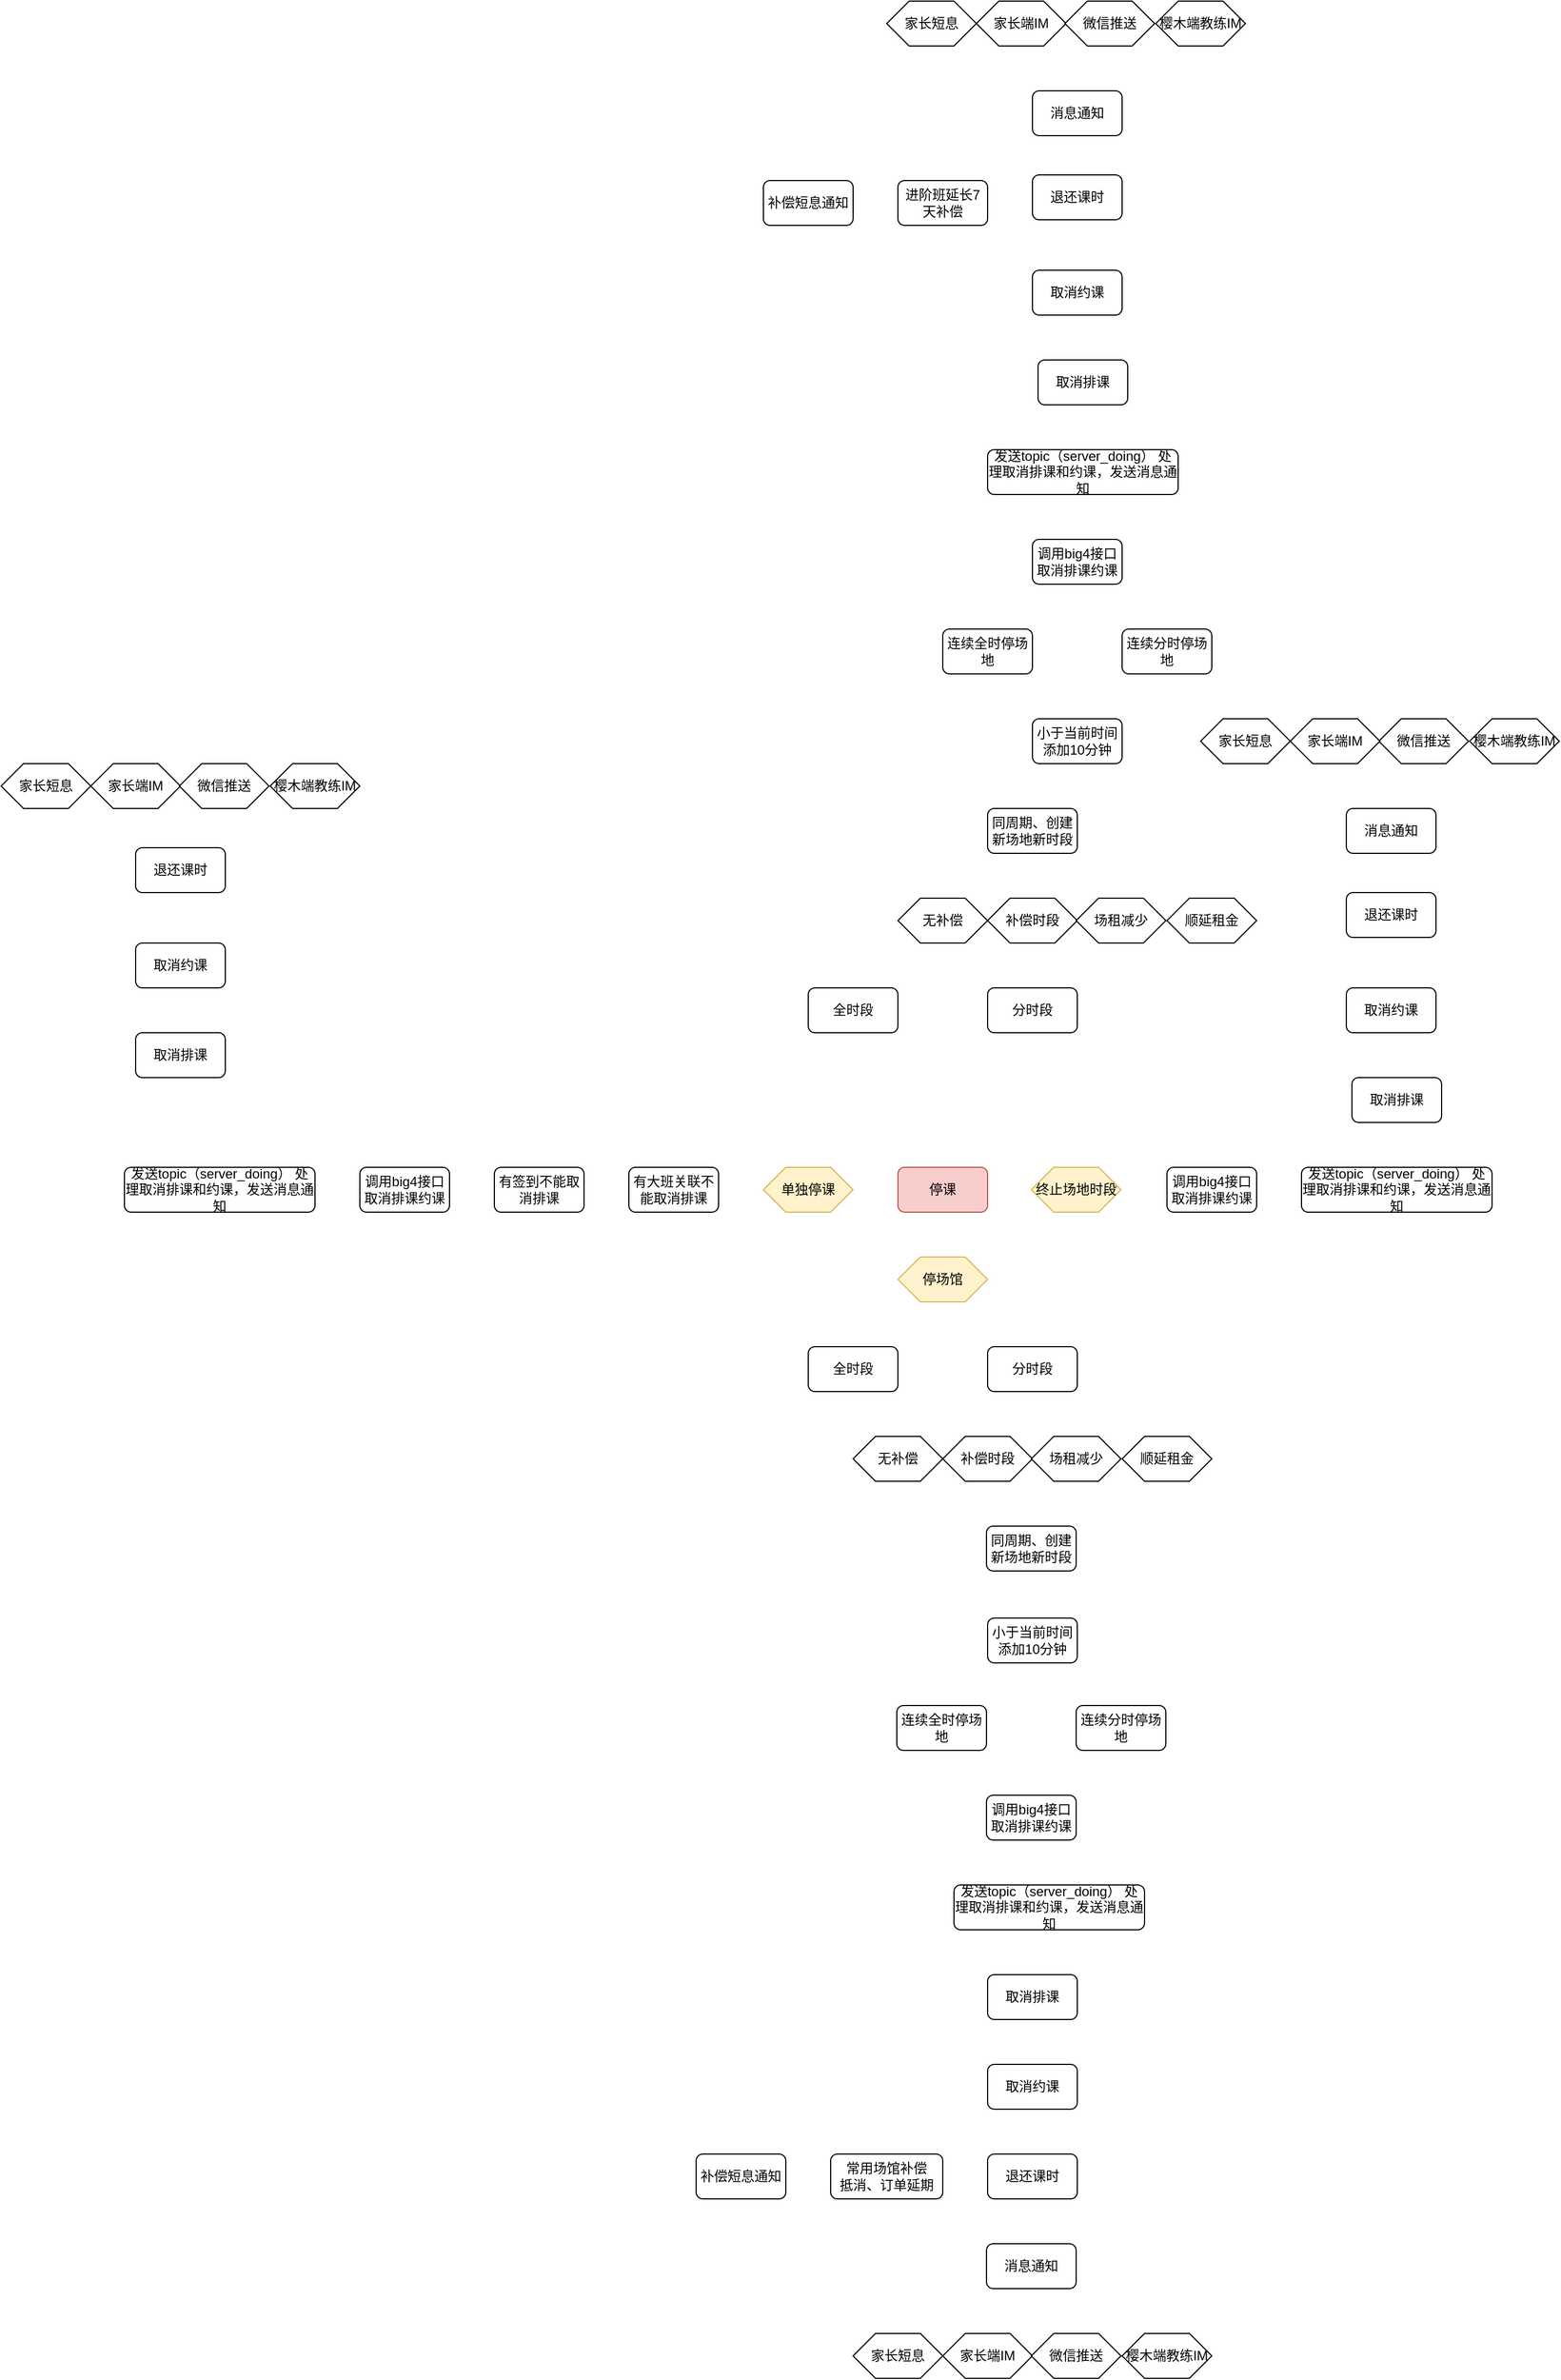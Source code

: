 <mxfile version="12.5.5" type="github">
  <diagram name="Page-1" id="8ce9d11a-91a2-4d17-14d8-a56ed91bf033">
    <mxGraphModel dx="2510" dy="1606" grid="1" gridSize="10" guides="1" tooltips="1" connect="1" arrows="1" fold="1" page="1" pageScale="1" pageWidth="1100" pageHeight="850" background="#ffffff" math="0" shadow="0">
      <root>
        <mxCell id="0"/>
        <mxCell id="1" parent="0"/>
        <mxCell id="zapqZ-bsOKRsLqHUTUIU-1" value="停课" style="rounded=1;whiteSpace=wrap;html=1;fillColor=#f8cecc;strokeColor=#b85450;" vertex="1" parent="1">
          <mxGeometry x="560" y="440" width="80" height="40" as="geometry"/>
        </mxCell>
        <mxCell id="zapqZ-bsOKRsLqHUTUIU-2" value="停场馆" style="shape=hexagon;perimeter=hexagonPerimeter2;whiteSpace=wrap;html=1;fillColor=#fff2cc;strokeColor=#d6b656;" vertex="1" parent="1">
          <mxGeometry x="560" y="520" width="80" height="40" as="geometry"/>
        </mxCell>
        <mxCell id="zapqZ-bsOKRsLqHUTUIU-3" value="终止场地时段" style="shape=hexagon;perimeter=hexagonPerimeter2;whiteSpace=wrap;html=1;fillColor=#fff2cc;strokeColor=#d6b656;" vertex="1" parent="1">
          <mxGeometry x="679" y="440" width="80" height="40" as="geometry"/>
        </mxCell>
        <mxCell id="zapqZ-bsOKRsLqHUTUIU-4" value="单独停课" style="shape=hexagon;perimeter=hexagonPerimeter2;whiteSpace=wrap;html=1;fillColor=#fff2cc;strokeColor=#d6b656;" vertex="1" parent="1">
          <mxGeometry x="440" y="440" width="80" height="40" as="geometry"/>
        </mxCell>
        <mxCell id="zapqZ-bsOKRsLqHUTUIU-5" value="有大班关联不能取消排课" style="rounded=1;whiteSpace=wrap;html=1;" vertex="1" parent="1">
          <mxGeometry x="320" y="440" width="80" height="40" as="geometry"/>
        </mxCell>
        <mxCell id="zapqZ-bsOKRsLqHUTUIU-6" value="有签到不能取消排课" style="rounded=1;whiteSpace=wrap;html=1;" vertex="1" parent="1">
          <mxGeometry x="200" y="440" width="80" height="40" as="geometry"/>
        </mxCell>
        <mxCell id="zapqZ-bsOKRsLqHUTUIU-9" value="调用big4接口取消排课约课" style="rounded=1;whiteSpace=wrap;html=1;" vertex="1" parent="1">
          <mxGeometry x="80" y="440" width="80" height="40" as="geometry"/>
        </mxCell>
        <mxCell id="zapqZ-bsOKRsLqHUTUIU-11" value="发送topic（server_doing） 处理取消排课和约课，发送消息通知" style="rounded=1;whiteSpace=wrap;html=1;" vertex="1" parent="1">
          <mxGeometry x="-130" y="440" width="170" height="40" as="geometry"/>
        </mxCell>
        <mxCell id="zapqZ-bsOKRsLqHUTUIU-12" value="全时段" style="rounded=1;whiteSpace=wrap;html=1;" vertex="1" parent="1">
          <mxGeometry x="480" y="280" width="80" height="40" as="geometry"/>
        </mxCell>
        <mxCell id="zapqZ-bsOKRsLqHUTUIU-13" value="分时段" style="rounded=1;whiteSpace=wrap;html=1;" vertex="1" parent="1">
          <mxGeometry x="640" y="280" width="80" height="40" as="geometry"/>
        </mxCell>
        <mxCell id="zapqZ-bsOKRsLqHUTUIU-15" value="无补偿" style="shape=hexagon;perimeter=hexagonPerimeter2;whiteSpace=wrap;html=1;" vertex="1" parent="1">
          <mxGeometry x="560" y="200" width="80" height="40" as="geometry"/>
        </mxCell>
        <mxCell id="zapqZ-bsOKRsLqHUTUIU-16" value="补偿时段" style="shape=hexagon;perimeter=hexagonPerimeter2;whiteSpace=wrap;html=1;" vertex="1" parent="1">
          <mxGeometry x="640" y="200" width="80" height="40" as="geometry"/>
        </mxCell>
        <mxCell id="zapqZ-bsOKRsLqHUTUIU-17" value="场租减少" style="shape=hexagon;perimeter=hexagonPerimeter2;whiteSpace=wrap;html=1;" vertex="1" parent="1">
          <mxGeometry x="719" y="200" width="80" height="40" as="geometry"/>
        </mxCell>
        <mxCell id="zapqZ-bsOKRsLqHUTUIU-18" value="顺延租金" style="shape=hexagon;perimeter=hexagonPerimeter2;whiteSpace=wrap;html=1;" vertex="1" parent="1">
          <mxGeometry x="800" y="200" width="80" height="40" as="geometry"/>
        </mxCell>
        <mxCell id="zapqZ-bsOKRsLqHUTUIU-19" value="&lt;div&gt;同周期、创建新场地新时段&lt;/div&gt;" style="rounded=1;whiteSpace=wrap;html=1;" vertex="1" parent="1">
          <mxGeometry x="640" y="120" width="80" height="40" as="geometry"/>
        </mxCell>
        <mxCell id="zapqZ-bsOKRsLqHUTUIU-23" value="小于当前时间添加10分钟" style="rounded=1;whiteSpace=wrap;html=1;" vertex="1" parent="1">
          <mxGeometry x="680" y="40" width="80" height="40" as="geometry"/>
        </mxCell>
        <mxCell id="zapqZ-bsOKRsLqHUTUIU-24" value="连续全时停场地" style="rounded=1;whiteSpace=wrap;html=1;" vertex="1" parent="1">
          <mxGeometry x="600" y="-40" width="80" height="40" as="geometry"/>
        </mxCell>
        <mxCell id="zapqZ-bsOKRsLqHUTUIU-25" value="连续分时停场地" style="rounded=1;whiteSpace=wrap;html=1;" vertex="1" parent="1">
          <mxGeometry x="760" y="-40" width="80" height="40" as="geometry"/>
        </mxCell>
        <mxCell id="zapqZ-bsOKRsLqHUTUIU-26" value="调用big4接口取消排课约课" style="rounded=1;whiteSpace=wrap;html=1;" vertex="1" parent="1">
          <mxGeometry x="680" y="-120" width="80" height="40" as="geometry"/>
        </mxCell>
        <mxCell id="zapqZ-bsOKRsLqHUTUIU-27" value="发送topic（server_doing） 处理取消排课和约课，发送消息通知" style="rounded=1;whiteSpace=wrap;html=1;" vertex="1" parent="1">
          <mxGeometry x="640" y="-200" width="170" height="40" as="geometry"/>
        </mxCell>
        <mxCell id="zapqZ-bsOKRsLqHUTUIU-28" value="进阶班延长7天补偿" style="rounded=1;whiteSpace=wrap;html=1;" vertex="1" parent="1">
          <mxGeometry x="560" y="-440" width="80" height="40" as="geometry"/>
        </mxCell>
        <mxCell id="zapqZ-bsOKRsLqHUTUIU-29" value="取消排课" style="rounded=1;whiteSpace=wrap;html=1;" vertex="1" parent="1">
          <mxGeometry x="685" y="-280" width="80" height="40" as="geometry"/>
        </mxCell>
        <mxCell id="zapqZ-bsOKRsLqHUTUIU-30" value="取消约课" style="rounded=1;whiteSpace=wrap;html=1;" vertex="1" parent="1">
          <mxGeometry x="680" y="-360" width="80" height="40" as="geometry"/>
        </mxCell>
        <mxCell id="zapqZ-bsOKRsLqHUTUIU-31" value="退还课时" style="rounded=1;whiteSpace=wrap;html=1;" vertex="1" parent="1">
          <mxGeometry x="680" y="-445" width="80" height="40" as="geometry"/>
        </mxCell>
        <mxCell id="zapqZ-bsOKRsLqHUTUIU-33" value="补偿短息通知" style="rounded=1;whiteSpace=wrap;html=1;" vertex="1" parent="1">
          <mxGeometry x="440" y="-440" width="80" height="40" as="geometry"/>
        </mxCell>
        <mxCell id="zapqZ-bsOKRsLqHUTUIU-41" value="消息通知" style="rounded=1;whiteSpace=wrap;html=1;" vertex="1" parent="1">
          <mxGeometry x="680" y="-520" width="80" height="40" as="geometry"/>
        </mxCell>
        <mxCell id="zapqZ-bsOKRsLqHUTUIU-43" value="家长短息" style="shape=hexagon;perimeter=hexagonPerimeter2;whiteSpace=wrap;html=1;" vertex="1" parent="1">
          <mxGeometry x="550" y="-600" width="80" height="40" as="geometry"/>
        </mxCell>
        <mxCell id="zapqZ-bsOKRsLqHUTUIU-44" value="家长端IM" style="shape=hexagon;perimeter=hexagonPerimeter2;whiteSpace=wrap;html=1;" vertex="1" parent="1">
          <mxGeometry x="630" y="-600" width="80" height="40" as="geometry"/>
        </mxCell>
        <mxCell id="zapqZ-bsOKRsLqHUTUIU-45" value="微信推送" style="shape=hexagon;perimeter=hexagonPerimeter2;whiteSpace=wrap;html=1;" vertex="1" parent="1">
          <mxGeometry x="709" y="-600" width="80" height="40" as="geometry"/>
        </mxCell>
        <mxCell id="zapqZ-bsOKRsLqHUTUIU-46" value="樱木端教练IM" style="shape=hexagon;perimeter=hexagonPerimeter2;whiteSpace=wrap;html=1;" vertex="1" parent="1">
          <mxGeometry x="790" y="-600" width="80" height="40" as="geometry"/>
        </mxCell>
        <mxCell id="zapqZ-bsOKRsLqHUTUIU-48" value="取消排课" style="rounded=1;whiteSpace=wrap;html=1;" vertex="1" parent="1">
          <mxGeometry x="-120" y="320" width="80" height="40" as="geometry"/>
        </mxCell>
        <mxCell id="zapqZ-bsOKRsLqHUTUIU-49" value="取消约课" style="rounded=1;whiteSpace=wrap;html=1;" vertex="1" parent="1">
          <mxGeometry x="-120" y="240" width="80" height="40" as="geometry"/>
        </mxCell>
        <mxCell id="zapqZ-bsOKRsLqHUTUIU-50" value="退还课时" style="rounded=1;whiteSpace=wrap;html=1;" vertex="1" parent="1">
          <mxGeometry x="-120" y="155" width="80" height="40" as="geometry"/>
        </mxCell>
        <mxCell id="zapqZ-bsOKRsLqHUTUIU-56" value="家长短息" style="shape=hexagon;perimeter=hexagonPerimeter2;whiteSpace=wrap;html=1;" vertex="1" parent="1">
          <mxGeometry x="-240" y="80" width="80" height="40" as="geometry"/>
        </mxCell>
        <mxCell id="zapqZ-bsOKRsLqHUTUIU-57" value="家长端IM" style="shape=hexagon;perimeter=hexagonPerimeter2;whiteSpace=wrap;html=1;" vertex="1" parent="1">
          <mxGeometry x="-160" y="80" width="80" height="40" as="geometry"/>
        </mxCell>
        <mxCell id="zapqZ-bsOKRsLqHUTUIU-58" value="微信推送" style="shape=hexagon;perimeter=hexagonPerimeter2;whiteSpace=wrap;html=1;" vertex="1" parent="1">
          <mxGeometry x="-81" y="80" width="80" height="40" as="geometry"/>
        </mxCell>
        <mxCell id="zapqZ-bsOKRsLqHUTUIU-59" value="樱木端教练IM" style="shape=hexagon;perimeter=hexagonPerimeter2;whiteSpace=wrap;html=1;" vertex="1" parent="1">
          <mxGeometry y="80" width="80" height="40" as="geometry"/>
        </mxCell>
        <mxCell id="zapqZ-bsOKRsLqHUTUIU-60" value="全时段" style="rounded=1;whiteSpace=wrap;html=1;" vertex="1" parent="1">
          <mxGeometry x="480" y="600" width="80" height="40" as="geometry"/>
        </mxCell>
        <mxCell id="zapqZ-bsOKRsLqHUTUIU-61" value="分时段" style="rounded=1;whiteSpace=wrap;html=1;" vertex="1" parent="1">
          <mxGeometry x="640" y="600" width="80" height="40" as="geometry"/>
        </mxCell>
        <mxCell id="zapqZ-bsOKRsLqHUTUIU-62" value="无补偿" style="shape=hexagon;perimeter=hexagonPerimeter2;whiteSpace=wrap;html=1;" vertex="1" parent="1">
          <mxGeometry x="520" y="680" width="80" height="40" as="geometry"/>
        </mxCell>
        <mxCell id="zapqZ-bsOKRsLqHUTUIU-63" value="补偿时段" style="shape=hexagon;perimeter=hexagonPerimeter2;whiteSpace=wrap;html=1;" vertex="1" parent="1">
          <mxGeometry x="600" y="680" width="80" height="40" as="geometry"/>
        </mxCell>
        <mxCell id="zapqZ-bsOKRsLqHUTUIU-64" value="场租减少" style="shape=hexagon;perimeter=hexagonPerimeter2;whiteSpace=wrap;html=1;" vertex="1" parent="1">
          <mxGeometry x="679" y="680" width="80" height="40" as="geometry"/>
        </mxCell>
        <mxCell id="zapqZ-bsOKRsLqHUTUIU-65" value="顺延租金" style="shape=hexagon;perimeter=hexagonPerimeter2;whiteSpace=wrap;html=1;" vertex="1" parent="1">
          <mxGeometry x="760" y="680" width="80" height="40" as="geometry"/>
        </mxCell>
        <mxCell id="zapqZ-bsOKRsLqHUTUIU-66" value="&lt;div&gt;同周期、创建新场地新时段&lt;/div&gt;" style="rounded=1;whiteSpace=wrap;html=1;" vertex="1" parent="1">
          <mxGeometry x="639" y="760" width="80" height="40" as="geometry"/>
        </mxCell>
        <mxCell id="zapqZ-bsOKRsLqHUTUIU-67" value="小于当前时间添加10分钟" style="rounded=1;whiteSpace=wrap;html=1;" vertex="1" parent="1">
          <mxGeometry x="640" y="842" width="80" height="40" as="geometry"/>
        </mxCell>
        <mxCell id="zapqZ-bsOKRsLqHUTUIU-68" value="连续全时停场地" style="rounded=1;whiteSpace=wrap;html=1;" vertex="1" parent="1">
          <mxGeometry x="559" y="920" width="80" height="40" as="geometry"/>
        </mxCell>
        <mxCell id="zapqZ-bsOKRsLqHUTUIU-69" value="连续分时停场地" style="rounded=1;whiteSpace=wrap;html=1;" vertex="1" parent="1">
          <mxGeometry x="719" y="920" width="80" height="40" as="geometry"/>
        </mxCell>
        <mxCell id="zapqZ-bsOKRsLqHUTUIU-70" value="调用big4接口取消排课约课" style="rounded=1;whiteSpace=wrap;html=1;" vertex="1" parent="1">
          <mxGeometry x="639" y="1000" width="80" height="40" as="geometry"/>
        </mxCell>
        <mxCell id="zapqZ-bsOKRsLqHUTUIU-71" value="发送topic（server_doing） 处理取消排课和约课，发送消息通知" style="rounded=1;whiteSpace=wrap;html=1;" vertex="1" parent="1">
          <mxGeometry x="610" y="1080" width="170" height="40" as="geometry"/>
        </mxCell>
        <mxCell id="zapqZ-bsOKRsLqHUTUIU-72" value="取消排课" style="rounded=1;whiteSpace=wrap;html=1;" vertex="1" parent="1">
          <mxGeometry x="640" y="1160" width="80" height="40" as="geometry"/>
        </mxCell>
        <mxCell id="zapqZ-bsOKRsLqHUTUIU-73" value="取消约课" style="rounded=1;whiteSpace=wrap;html=1;" vertex="1" parent="1">
          <mxGeometry x="640" y="1240" width="80" height="40" as="geometry"/>
        </mxCell>
        <mxCell id="zapqZ-bsOKRsLqHUTUIU-74" value="退还课时" style="rounded=1;whiteSpace=wrap;html=1;" vertex="1" parent="1">
          <mxGeometry x="640" y="1320" width="80" height="40" as="geometry"/>
        </mxCell>
        <mxCell id="zapqZ-bsOKRsLqHUTUIU-75" value="消息通知" style="rounded=1;whiteSpace=wrap;html=1;" vertex="1" parent="1">
          <mxGeometry x="639" y="1400" width="80" height="40" as="geometry"/>
        </mxCell>
        <mxCell id="zapqZ-bsOKRsLqHUTUIU-76" value="家长短息" style="shape=hexagon;perimeter=hexagonPerimeter2;whiteSpace=wrap;html=1;" vertex="1" parent="1">
          <mxGeometry x="520" y="1480" width="80" height="40" as="geometry"/>
        </mxCell>
        <mxCell id="zapqZ-bsOKRsLqHUTUIU-77" value="家长端IM" style="shape=hexagon;perimeter=hexagonPerimeter2;whiteSpace=wrap;html=1;" vertex="1" parent="1">
          <mxGeometry x="600" y="1480" width="80" height="40" as="geometry"/>
        </mxCell>
        <mxCell id="zapqZ-bsOKRsLqHUTUIU-78" value="微信推送" style="shape=hexagon;perimeter=hexagonPerimeter2;whiteSpace=wrap;html=1;" vertex="1" parent="1">
          <mxGeometry x="679" y="1480" width="80" height="40" as="geometry"/>
        </mxCell>
        <mxCell id="zapqZ-bsOKRsLqHUTUIU-79" value="樱木端教练IM" style="shape=hexagon;perimeter=hexagonPerimeter2;whiteSpace=wrap;html=1;" vertex="1" parent="1">
          <mxGeometry x="760" y="1480" width="80" height="40" as="geometry"/>
        </mxCell>
        <mxCell id="zapqZ-bsOKRsLqHUTUIU-80" value="&lt;div&gt;常用场馆补偿&lt;/div&gt;&lt;div&gt;抵消、订单延期&lt;br&gt;&lt;/div&gt;" style="rounded=1;whiteSpace=wrap;html=1;" vertex="1" parent="1">
          <mxGeometry x="500" y="1320" width="100" height="40" as="geometry"/>
        </mxCell>
        <mxCell id="zapqZ-bsOKRsLqHUTUIU-81" value="补偿短息通知" style="rounded=1;whiteSpace=wrap;html=1;" vertex="1" parent="1">
          <mxGeometry x="380" y="1320" width="80" height="40" as="geometry"/>
        </mxCell>
        <mxCell id="zapqZ-bsOKRsLqHUTUIU-85" value="调用big4接口取消排课约课" style="rounded=1;whiteSpace=wrap;html=1;" vertex="1" parent="1">
          <mxGeometry x="800" y="440" width="80" height="40" as="geometry"/>
        </mxCell>
        <mxCell id="zapqZ-bsOKRsLqHUTUIU-86" value="发送topic（server_doing） 处理取消排课和约课，发送消息通知" style="rounded=1;whiteSpace=wrap;html=1;" vertex="1" parent="1">
          <mxGeometry x="920" y="440" width="170" height="40" as="geometry"/>
        </mxCell>
        <mxCell id="zapqZ-bsOKRsLqHUTUIU-87" value="取消排课" style="rounded=1;whiteSpace=wrap;html=1;" vertex="1" parent="1">
          <mxGeometry x="965" y="360" width="80" height="40" as="geometry"/>
        </mxCell>
        <mxCell id="zapqZ-bsOKRsLqHUTUIU-88" value="取消约课" style="rounded=1;whiteSpace=wrap;html=1;" vertex="1" parent="1">
          <mxGeometry x="960" y="280" width="80" height="40" as="geometry"/>
        </mxCell>
        <mxCell id="zapqZ-bsOKRsLqHUTUIU-89" value="退还课时" style="rounded=1;whiteSpace=wrap;html=1;" vertex="1" parent="1">
          <mxGeometry x="960" y="195" width="80" height="40" as="geometry"/>
        </mxCell>
        <mxCell id="zapqZ-bsOKRsLqHUTUIU-90" value="消息通知" style="rounded=1;whiteSpace=wrap;html=1;" vertex="1" parent="1">
          <mxGeometry x="960" y="120" width="80" height="40" as="geometry"/>
        </mxCell>
        <mxCell id="zapqZ-bsOKRsLqHUTUIU-91" value="樱木端教练IM" style="shape=hexagon;perimeter=hexagonPerimeter2;whiteSpace=wrap;html=1;" vertex="1" parent="1">
          <mxGeometry x="1070" y="40" width="80" height="40" as="geometry"/>
        </mxCell>
        <mxCell id="zapqZ-bsOKRsLqHUTUIU-92" value="微信推送" style="shape=hexagon;perimeter=hexagonPerimeter2;whiteSpace=wrap;html=1;" vertex="1" parent="1">
          <mxGeometry x="989" y="40" width="80" height="40" as="geometry"/>
        </mxCell>
        <mxCell id="zapqZ-bsOKRsLqHUTUIU-93" value="家长端IM" style="shape=hexagon;perimeter=hexagonPerimeter2;whiteSpace=wrap;html=1;" vertex="1" parent="1">
          <mxGeometry x="910" y="40" width="80" height="40" as="geometry"/>
        </mxCell>
        <mxCell id="zapqZ-bsOKRsLqHUTUIU-94" value="家长短息" style="shape=hexagon;perimeter=hexagonPerimeter2;whiteSpace=wrap;html=1;" vertex="1" parent="1">
          <mxGeometry x="830" y="40" width="80" height="40" as="geometry"/>
        </mxCell>
      </root>
    </mxGraphModel>
  </diagram>
</mxfile>
